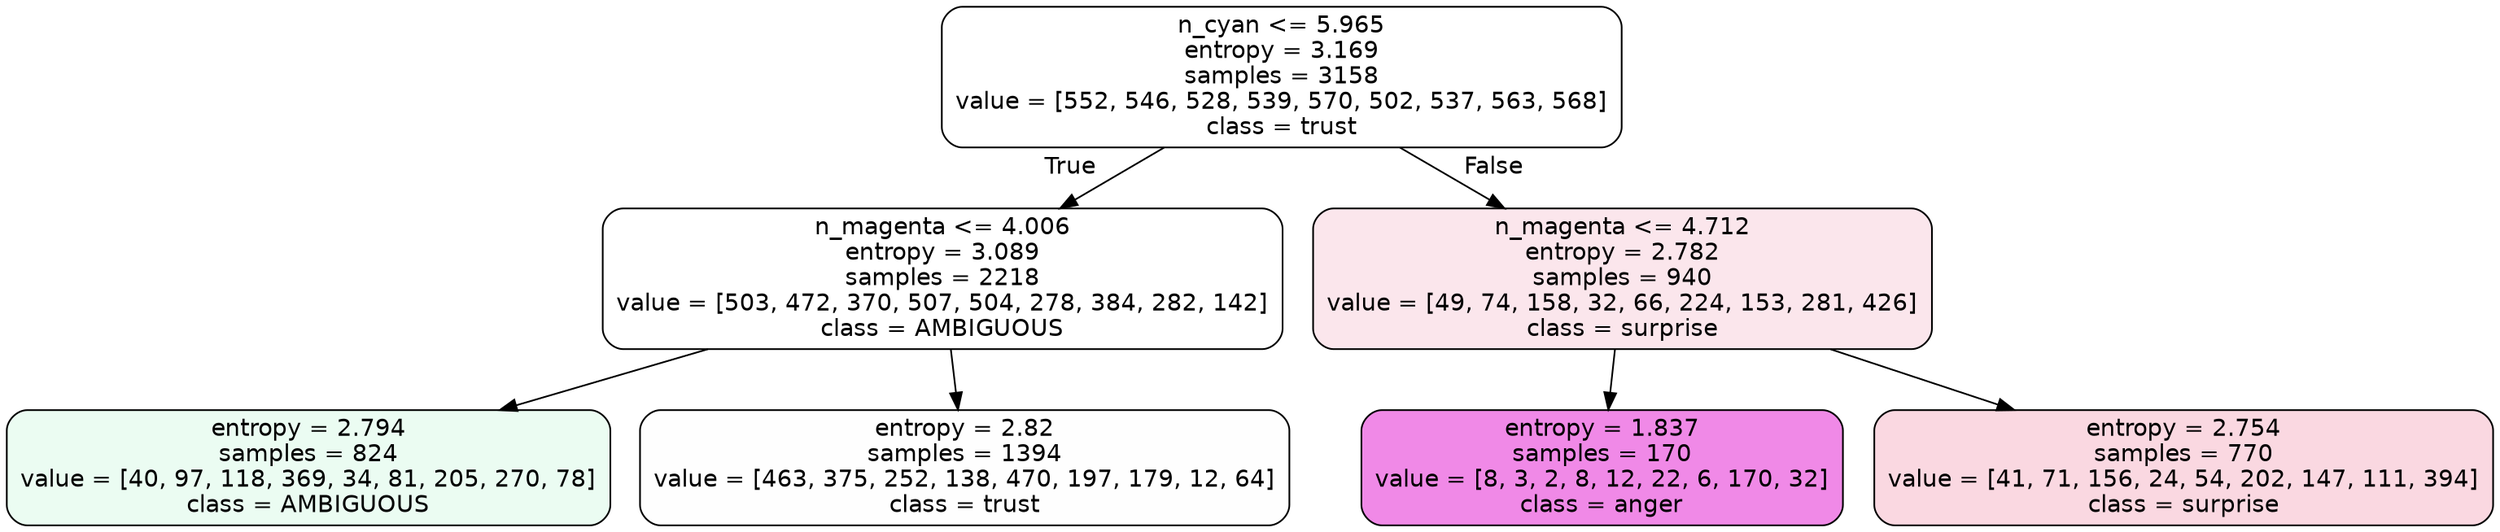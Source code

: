 digraph Tree {
node [shape=box, style="filled, rounded", color="black", fontname=helvetica] ;
edge [fontname=helvetica] ;
0 [label="n_cyan <= 5.965\nentropy = 3.169\nsamples = 3158\nvalue = [552, 546, 528, 539, 570, 502, 537, 563, 568]\nclass = trust", fillcolor="#39d7e500"] ;
1 [label="n_magenta <= 4.006\nentropy = 3.089\nsamples = 2218\nvalue = [503, 472, 370, 507, 504, 278, 384, 282, 142]\nclass = AMBIGUOUS", fillcolor="#39e58100"] ;
0 -> 1 [labeldistance=2.5, labelangle=45, headlabel="True"] ;
2 [label="entropy = 2.794\nsamples = 824\nvalue = [40, 97, 118, 369, 34, 81, 205, 270, 78]\nclass = AMBIGUOUS", fillcolor="#39e58119"] ;
1 -> 2 ;
3 [label="entropy = 2.82\nsamples = 1394\nvalue = [463, 375, 252, 138, 470, 197, 179, 12, 64]\nclass = trust", fillcolor="#39d7e501"] ;
1 -> 3 ;
4 [label="n_magenta <= 4.712\nentropy = 2.782\nsamples = 940\nvalue = [49, 74, 158, 32, 66, 224, 153, 281, 426]\nclass = surprise", fillcolor="#e539641f"] ;
0 -> 4 [labeldistance=2.5, labelangle=-45, headlabel="False"] ;
5 [label="entropy = 1.837\nsamples = 170\nvalue = [8, 3, 2, 8, 12, 22, 6, 170, 32]\nclass = anger", fillcolor="#e539d798"] ;
4 -> 5 ;
6 [label="entropy = 2.754\nsamples = 770\nvalue = [41, 71, 156, 24, 54, 202, 147, 111, 394]\nclass = surprise", fillcolor="#e5396431"] ;
4 -> 6 ;
}